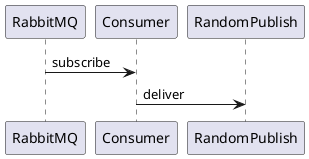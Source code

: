@startuml consumer-rabbitmq-quarkus
RabbitMQ -> Consumer: subscribe
Consumer -> RandomPublish: deliver
@enduml